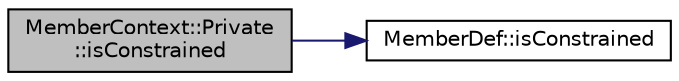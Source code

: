 digraph "MemberContext::Private::isConstrained"
{
 // LATEX_PDF_SIZE
  edge [fontname="Helvetica",fontsize="10",labelfontname="Helvetica",labelfontsize="10"];
  node [fontname="Helvetica",fontsize="10",shape=record];
  rankdir="LR";
  Node1 [label="MemberContext::Private\l::isConstrained",height=0.2,width=0.4,color="black", fillcolor="grey75", style="filled", fontcolor="black",tooltip=" "];
  Node1 -> Node2 [color="midnightblue",fontsize="10",style="solid"];
  Node2 [label="MemberDef::isConstrained",height=0.2,width=0.4,color="black", fillcolor="white", style="filled",URL="$classMemberDef.html#a80a42e55d42df534c9da463015872d41",tooltip=" "];
}
